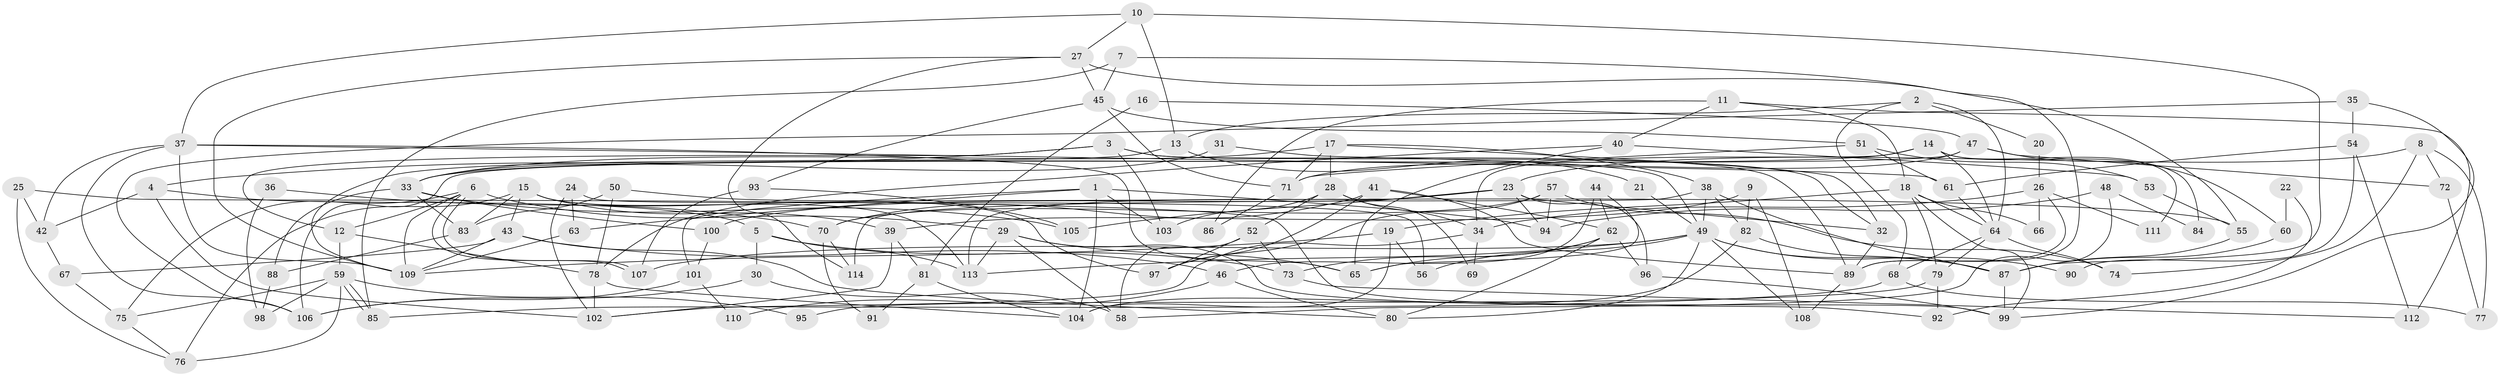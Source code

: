 // Generated by graph-tools (version 1.1) at 2025/26/03/09/25 03:26:12]
// undirected, 114 vertices, 228 edges
graph export_dot {
graph [start="1"]
  node [color=gray90,style=filled];
  1;
  2;
  3;
  4;
  5;
  6;
  7;
  8;
  9;
  10;
  11;
  12;
  13;
  14;
  15;
  16;
  17;
  18;
  19;
  20;
  21;
  22;
  23;
  24;
  25;
  26;
  27;
  28;
  29;
  30;
  31;
  32;
  33;
  34;
  35;
  36;
  37;
  38;
  39;
  40;
  41;
  42;
  43;
  44;
  45;
  46;
  47;
  48;
  49;
  50;
  51;
  52;
  53;
  54;
  55;
  56;
  57;
  58;
  59;
  60;
  61;
  62;
  63;
  64;
  65;
  66;
  67;
  68;
  69;
  70;
  71;
  72;
  73;
  74;
  75;
  76;
  77;
  78;
  79;
  80;
  81;
  82;
  83;
  84;
  85;
  86;
  87;
  88;
  89;
  90;
  91;
  92;
  93;
  94;
  95;
  96;
  97;
  98;
  99;
  100;
  101;
  102;
  103;
  104;
  105;
  106;
  107;
  108;
  109;
  110;
  111;
  112;
  113;
  114;
  1 -- 103;
  1 -- 63;
  1 -- 94;
  1 -- 101;
  1 -- 104;
  2 -- 13;
  2 -- 68;
  2 -- 20;
  2 -- 64;
  3 -- 32;
  3 -- 89;
  3 -- 4;
  3 -- 12;
  3 -- 103;
  4 -- 5;
  4 -- 42;
  4 -- 102;
  5 -- 73;
  5 -- 113;
  5 -- 30;
  6 -- 75;
  6 -- 107;
  6 -- 107;
  6 -- 12;
  6 -- 29;
  6 -- 109;
  7 -- 45;
  7 -- 89;
  7 -- 85;
  8 -- 74;
  8 -- 77;
  8 -- 23;
  8 -- 72;
  9 -- 39;
  9 -- 82;
  9 -- 108;
  10 -- 27;
  10 -- 87;
  10 -- 13;
  10 -- 37;
  11 -- 40;
  11 -- 18;
  11 -- 86;
  11 -- 112;
  12 -- 59;
  12 -- 78;
  13 -- 109;
  13 -- 21;
  14 -- 64;
  14 -- 33;
  14 -- 34;
  14 -- 84;
  14 -- 111;
  15 -- 113;
  15 -- 76;
  15 -- 39;
  15 -- 43;
  15 -- 83;
  15 -- 97;
  16 -- 47;
  16 -- 81;
  17 -- 33;
  17 -- 28;
  17 -- 32;
  17 -- 38;
  17 -- 71;
  18 -- 19;
  18 -- 99;
  18 -- 64;
  18 -- 66;
  18 -- 79;
  19 -- 109;
  19 -- 104;
  19 -- 56;
  20 -- 26;
  21 -- 49;
  22 -- 92;
  22 -- 60;
  23 -- 113;
  23 -- 32;
  23 -- 94;
  23 -- 96;
  23 -- 100;
  23 -- 105;
  24 -- 102;
  24 -- 56;
  24 -- 63;
  25 -- 76;
  25 -- 42;
  25 -- 99;
  26 -- 89;
  26 -- 34;
  26 -- 66;
  26 -- 111;
  27 -- 109;
  27 -- 114;
  27 -- 45;
  27 -- 55;
  28 -- 34;
  28 -- 52;
  28 -- 69;
  28 -- 103;
  29 -- 65;
  29 -- 58;
  29 -- 92;
  29 -- 113;
  30 -- 58;
  30 -- 106;
  31 -- 33;
  31 -- 49;
  32 -- 89;
  33 -- 100;
  33 -- 105;
  33 -- 83;
  33 -- 88;
  34 -- 102;
  34 -- 69;
  35 -- 106;
  35 -- 99;
  35 -- 54;
  36 -- 98;
  36 -- 70;
  37 -- 109;
  37 -- 42;
  37 -- 61;
  37 -- 65;
  37 -- 106;
  38 -- 82;
  38 -- 49;
  38 -- 87;
  38 -- 114;
  39 -- 102;
  39 -- 81;
  40 -- 53;
  40 -- 78;
  40 -- 65;
  41 -- 89;
  41 -- 62;
  41 -- 70;
  41 -- 97;
  42 -- 67;
  43 -- 80;
  43 -- 46;
  43 -- 67;
  43 -- 109;
  44 -- 65;
  44 -- 62;
  44 -- 46;
  45 -- 71;
  45 -- 51;
  45 -- 93;
  46 -- 80;
  46 -- 110;
  47 -- 71;
  47 -- 106;
  47 -- 60;
  47 -- 72;
  48 -- 94;
  48 -- 58;
  48 -- 84;
  49 -- 87;
  49 -- 56;
  49 -- 80;
  49 -- 90;
  49 -- 107;
  49 -- 108;
  49 -- 113;
  50 -- 55;
  50 -- 83;
  50 -- 78;
  51 -- 61;
  51 -- 53;
  51 -- 71;
  52 -- 97;
  52 -- 73;
  52 -- 58;
  53 -- 55;
  54 -- 61;
  54 -- 90;
  54 -- 112;
  55 -- 87;
  57 -- 97;
  57 -- 94;
  57 -- 70;
  57 -- 74;
  59 -- 85;
  59 -- 85;
  59 -- 75;
  59 -- 76;
  59 -- 95;
  59 -- 98;
  60 -- 87;
  61 -- 64;
  62 -- 65;
  62 -- 80;
  62 -- 73;
  62 -- 96;
  63 -- 109;
  64 -- 68;
  64 -- 74;
  64 -- 79;
  67 -- 75;
  68 -- 85;
  68 -- 77;
  70 -- 91;
  70 -- 114;
  71 -- 86;
  72 -- 77;
  73 -- 112;
  75 -- 76;
  78 -- 102;
  78 -- 104;
  79 -- 92;
  79 -- 95;
  81 -- 104;
  81 -- 91;
  82 -- 104;
  82 -- 87;
  83 -- 88;
  87 -- 99;
  88 -- 98;
  89 -- 108;
  93 -- 107;
  93 -- 105;
  96 -- 99;
  100 -- 101;
  101 -- 106;
  101 -- 110;
}
